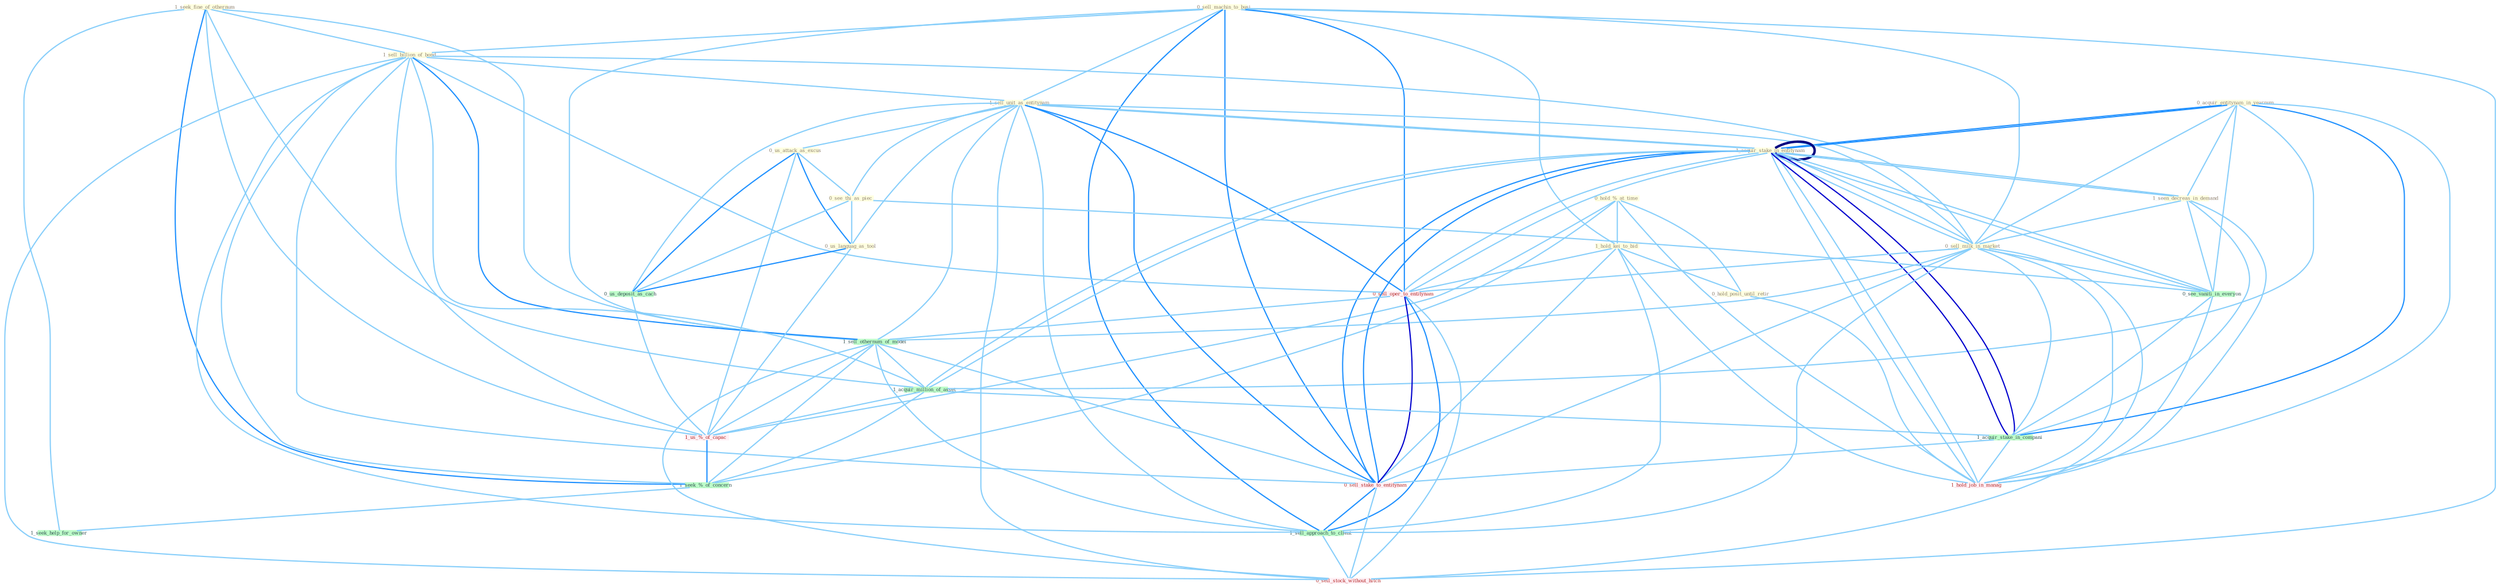 Graph G{ 
    node
    [shape=polygon,style=filled,width=.5,height=.06,color="#BDFCC9",fixedsize=true,fontsize=4,
    fontcolor="#2f4f4f"];
    {node
    [color="#ffffe0", fontcolor="#8b7d6b"] "1_seek_fine_of_othernum " "0_sell_machin_to_busi " "1_sell_billion_of_bond " "0_hold_%_at_time " "1_hold_kei_to_bid " "0_acquir_entitynam_in_yearnum " "1_sell_unit_as_entitynam " "1_acquir_stake_in_entitynam " "1_seen_decreas_in_demand " "0_sell_milk_in_market " "0_us_attack_as_excus " "0_hold_posit_until_retir " "0_see_thi_as_piec " "0_us_languag_as_tool "}
{node [color="#fff0f5", fontcolor="#b22222"] "0_sell_oper_to_entitynam " "0_sell_stake_to_entitynam " "1_us_%_of_capac " "1_hold_job_in_manag " "0_sell_stock_without_hitch "}
edge [color="#B0E2FF"];

	"1_seek_fine_of_othernum " -- "1_sell_billion_of_bond " [w="1", color="#87cefa" ];
	"1_seek_fine_of_othernum " -- "1_sell_othernum_of_model " [w="1", color="#87cefa" ];
	"1_seek_fine_of_othernum " -- "1_acquir_million_of_asset " [w="1", color="#87cefa" ];
	"1_seek_fine_of_othernum " -- "1_us_%_of_capac " [w="1", color="#87cefa" ];
	"1_seek_fine_of_othernum " -- "1_seek_%_of_concern " [w="2", color="#1e90ff" , len=0.8];
	"1_seek_fine_of_othernum " -- "1_seek_help_for_owner " [w="1", color="#87cefa" ];
	"0_sell_machin_to_busi " -- "1_sell_billion_of_bond " [w="1", color="#87cefa" ];
	"0_sell_machin_to_busi " -- "1_hold_kei_to_bid " [w="1", color="#87cefa" ];
	"0_sell_machin_to_busi " -- "1_sell_unit_as_entitynam " [w="1", color="#87cefa" ];
	"0_sell_machin_to_busi " -- "0_sell_milk_in_market " [w="1", color="#87cefa" ];
	"0_sell_machin_to_busi " -- "0_sell_oper_to_entitynam " [w="2", color="#1e90ff" , len=0.8];
	"0_sell_machin_to_busi " -- "1_sell_othernum_of_model " [w="1", color="#87cefa" ];
	"0_sell_machin_to_busi " -- "0_sell_stake_to_entitynam " [w="2", color="#1e90ff" , len=0.8];
	"0_sell_machin_to_busi " -- "1_sell_approach_to_client " [w="2", color="#1e90ff" , len=0.8];
	"0_sell_machin_to_busi " -- "0_sell_stock_without_hitch " [w="1", color="#87cefa" ];
	"1_sell_billion_of_bond " -- "1_sell_unit_as_entitynam " [w="1", color="#87cefa" ];
	"1_sell_billion_of_bond " -- "0_sell_milk_in_market " [w="1", color="#87cefa" ];
	"1_sell_billion_of_bond " -- "0_sell_oper_to_entitynam " [w="1", color="#87cefa" ];
	"1_sell_billion_of_bond " -- "1_sell_othernum_of_model " [w="2", color="#1e90ff" , len=0.8];
	"1_sell_billion_of_bond " -- "1_acquir_million_of_asset " [w="1", color="#87cefa" ];
	"1_sell_billion_of_bond " -- "0_sell_stake_to_entitynam " [w="1", color="#87cefa" ];
	"1_sell_billion_of_bond " -- "1_us_%_of_capac " [w="1", color="#87cefa" ];
	"1_sell_billion_of_bond " -- "1_sell_approach_to_client " [w="1", color="#87cefa" ];
	"1_sell_billion_of_bond " -- "0_sell_stock_without_hitch " [w="1", color="#87cefa" ];
	"1_sell_billion_of_bond " -- "1_seek_%_of_concern " [w="1", color="#87cefa" ];
	"0_hold_%_at_time " -- "1_hold_kei_to_bid " [w="1", color="#87cefa" ];
	"0_hold_%_at_time " -- "0_hold_posit_until_retir " [w="1", color="#87cefa" ];
	"0_hold_%_at_time " -- "1_us_%_of_capac " [w="1", color="#87cefa" ];
	"0_hold_%_at_time " -- "1_hold_job_in_manag " [w="1", color="#87cefa" ];
	"0_hold_%_at_time " -- "1_seek_%_of_concern " [w="1", color="#87cefa" ];
	"1_hold_kei_to_bid " -- "0_hold_posit_until_retir " [w="1", color="#87cefa" ];
	"1_hold_kei_to_bid " -- "0_sell_oper_to_entitynam " [w="1", color="#87cefa" ];
	"1_hold_kei_to_bid " -- "0_sell_stake_to_entitynam " [w="1", color="#87cefa" ];
	"1_hold_kei_to_bid " -- "1_sell_approach_to_client " [w="1", color="#87cefa" ];
	"1_hold_kei_to_bid " -- "1_hold_job_in_manag " [w="1", color="#87cefa" ];
	"0_acquir_entitynam_in_yearnum " -- "1_acquir_stake_in_entitynam " [w="2", color="#1e90ff" , len=0.8];
	"0_acquir_entitynam_in_yearnum " -- "1_seen_decreas_in_demand " [w="1", color="#87cefa" ];
	"0_acquir_entitynam_in_yearnum " -- "0_sell_milk_in_market " [w="1", color="#87cefa" ];
	"0_acquir_entitynam_in_yearnum " -- "0_see_vaniti_in_everyon " [w="1", color="#87cefa" ];
	"0_acquir_entitynam_in_yearnum " -- "1_acquir_million_of_asset " [w="1", color="#87cefa" ];
	"0_acquir_entitynam_in_yearnum " -- "1_acquir_stake_in_entitynam " [w="2", color="#1e90ff" , len=0.8];
	"0_acquir_entitynam_in_yearnum " -- "1_acquir_stake_in_compani " [w="2", color="#1e90ff" , len=0.8];
	"0_acquir_entitynam_in_yearnum " -- "1_hold_job_in_manag " [w="1", color="#87cefa" ];
	"1_sell_unit_as_entitynam " -- "1_acquir_stake_in_entitynam " [w="1", color="#87cefa" ];
	"1_sell_unit_as_entitynam " -- "0_sell_milk_in_market " [w="1", color="#87cefa" ];
	"1_sell_unit_as_entitynam " -- "0_us_attack_as_excus " [w="1", color="#87cefa" ];
	"1_sell_unit_as_entitynam " -- "0_see_thi_as_piec " [w="1", color="#87cefa" ];
	"1_sell_unit_as_entitynam " -- "0_us_languag_as_tool " [w="1", color="#87cefa" ];
	"1_sell_unit_as_entitynam " -- "0_sell_oper_to_entitynam " [w="2", color="#1e90ff" , len=0.8];
	"1_sell_unit_as_entitynam " -- "1_sell_othernum_of_model " [w="1", color="#87cefa" ];
	"1_sell_unit_as_entitynam " -- "0_us_deposit_as_cach " [w="1", color="#87cefa" ];
	"1_sell_unit_as_entitynam " -- "1_acquir_stake_in_entitynam " [w="1", color="#87cefa" ];
	"1_sell_unit_as_entitynam " -- "0_sell_stake_to_entitynam " [w="2", color="#1e90ff" , len=0.8];
	"1_sell_unit_as_entitynam " -- "1_sell_approach_to_client " [w="1", color="#87cefa" ];
	"1_sell_unit_as_entitynam " -- "0_sell_stock_without_hitch " [w="1", color="#87cefa" ];
	"1_acquir_stake_in_entitynam " -- "1_seen_decreas_in_demand " [w="1", color="#87cefa" ];
	"1_acquir_stake_in_entitynam " -- "0_sell_milk_in_market " [w="1", color="#87cefa" ];
	"1_acquir_stake_in_entitynam " -- "0_sell_oper_to_entitynam " [w="1", color="#87cefa" ];
	"1_acquir_stake_in_entitynam " -- "0_see_vaniti_in_everyon " [w="1", color="#87cefa" ];
	"1_acquir_stake_in_entitynam " -- "1_acquir_million_of_asset " [w="1", color="#87cefa" ];
	"1_acquir_stake_in_entitynam " -- "1_acquir_stake_in_entitynam " [w="4", style=bold, color="#000080", len=0.4];
	"1_acquir_stake_in_entitynam " -- "1_acquir_stake_in_compani " [w="3", color="#0000cd" , len=0.6];
	"1_acquir_stake_in_entitynam " -- "0_sell_stake_to_entitynam " [w="2", color="#1e90ff" , len=0.8];
	"1_acquir_stake_in_entitynam " -- "1_hold_job_in_manag " [w="1", color="#87cefa" ];
	"1_seen_decreas_in_demand " -- "0_sell_milk_in_market " [w="1", color="#87cefa" ];
	"1_seen_decreas_in_demand " -- "0_see_vaniti_in_everyon " [w="1", color="#87cefa" ];
	"1_seen_decreas_in_demand " -- "1_acquir_stake_in_entitynam " [w="1", color="#87cefa" ];
	"1_seen_decreas_in_demand " -- "1_acquir_stake_in_compani " [w="1", color="#87cefa" ];
	"1_seen_decreas_in_demand " -- "1_hold_job_in_manag " [w="1", color="#87cefa" ];
	"0_sell_milk_in_market " -- "0_sell_oper_to_entitynam " [w="1", color="#87cefa" ];
	"0_sell_milk_in_market " -- "1_sell_othernum_of_model " [w="1", color="#87cefa" ];
	"0_sell_milk_in_market " -- "0_see_vaniti_in_everyon " [w="1", color="#87cefa" ];
	"0_sell_milk_in_market " -- "1_acquir_stake_in_entitynam " [w="1", color="#87cefa" ];
	"0_sell_milk_in_market " -- "1_acquir_stake_in_compani " [w="1", color="#87cefa" ];
	"0_sell_milk_in_market " -- "0_sell_stake_to_entitynam " [w="1", color="#87cefa" ];
	"0_sell_milk_in_market " -- "1_sell_approach_to_client " [w="1", color="#87cefa" ];
	"0_sell_milk_in_market " -- "1_hold_job_in_manag " [w="1", color="#87cefa" ];
	"0_sell_milk_in_market " -- "0_sell_stock_without_hitch " [w="1", color="#87cefa" ];
	"0_us_attack_as_excus " -- "0_see_thi_as_piec " [w="1", color="#87cefa" ];
	"0_us_attack_as_excus " -- "0_us_languag_as_tool " [w="2", color="#1e90ff" , len=0.8];
	"0_us_attack_as_excus " -- "0_us_deposit_as_cach " [w="2", color="#1e90ff" , len=0.8];
	"0_us_attack_as_excus " -- "1_us_%_of_capac " [w="1", color="#87cefa" ];
	"0_hold_posit_until_retir " -- "1_hold_job_in_manag " [w="1", color="#87cefa" ];
	"0_see_thi_as_piec " -- "0_us_languag_as_tool " [w="1", color="#87cefa" ];
	"0_see_thi_as_piec " -- "0_see_vaniti_in_everyon " [w="1", color="#87cefa" ];
	"0_see_thi_as_piec " -- "0_us_deposit_as_cach " [w="1", color="#87cefa" ];
	"0_us_languag_as_tool " -- "0_us_deposit_as_cach " [w="2", color="#1e90ff" , len=0.8];
	"0_us_languag_as_tool " -- "1_us_%_of_capac " [w="1", color="#87cefa" ];
	"0_sell_oper_to_entitynam " -- "1_sell_othernum_of_model " [w="1", color="#87cefa" ];
	"0_sell_oper_to_entitynam " -- "1_acquir_stake_in_entitynam " [w="1", color="#87cefa" ];
	"0_sell_oper_to_entitynam " -- "0_sell_stake_to_entitynam " [w="3", color="#0000cd" , len=0.6];
	"0_sell_oper_to_entitynam " -- "1_sell_approach_to_client " [w="2", color="#1e90ff" , len=0.8];
	"0_sell_oper_to_entitynam " -- "0_sell_stock_without_hitch " [w="1", color="#87cefa" ];
	"1_sell_othernum_of_model " -- "1_acquir_million_of_asset " [w="1", color="#87cefa" ];
	"1_sell_othernum_of_model " -- "0_sell_stake_to_entitynam " [w="1", color="#87cefa" ];
	"1_sell_othernum_of_model " -- "1_us_%_of_capac " [w="1", color="#87cefa" ];
	"1_sell_othernum_of_model " -- "1_sell_approach_to_client " [w="1", color="#87cefa" ];
	"1_sell_othernum_of_model " -- "0_sell_stock_without_hitch " [w="1", color="#87cefa" ];
	"1_sell_othernum_of_model " -- "1_seek_%_of_concern " [w="1", color="#87cefa" ];
	"0_see_vaniti_in_everyon " -- "1_acquir_stake_in_entitynam " [w="1", color="#87cefa" ];
	"0_see_vaniti_in_everyon " -- "1_acquir_stake_in_compani " [w="1", color="#87cefa" ];
	"0_see_vaniti_in_everyon " -- "1_hold_job_in_manag " [w="1", color="#87cefa" ];
	"1_acquir_million_of_asset " -- "1_acquir_stake_in_entitynam " [w="1", color="#87cefa" ];
	"1_acquir_million_of_asset " -- "1_acquir_stake_in_compani " [w="1", color="#87cefa" ];
	"1_acquir_million_of_asset " -- "1_us_%_of_capac " [w="1", color="#87cefa" ];
	"1_acquir_million_of_asset " -- "1_seek_%_of_concern " [w="1", color="#87cefa" ];
	"0_us_deposit_as_cach " -- "1_us_%_of_capac " [w="1", color="#87cefa" ];
	"1_acquir_stake_in_entitynam " -- "1_acquir_stake_in_compani " [w="3", color="#0000cd" , len=0.6];
	"1_acquir_stake_in_entitynam " -- "0_sell_stake_to_entitynam " [w="2", color="#1e90ff" , len=0.8];
	"1_acquir_stake_in_entitynam " -- "1_hold_job_in_manag " [w="1", color="#87cefa" ];
	"1_acquir_stake_in_compani " -- "0_sell_stake_to_entitynam " [w="1", color="#87cefa" ];
	"1_acquir_stake_in_compani " -- "1_hold_job_in_manag " [w="1", color="#87cefa" ];
	"0_sell_stake_to_entitynam " -- "1_sell_approach_to_client " [w="2", color="#1e90ff" , len=0.8];
	"0_sell_stake_to_entitynam " -- "0_sell_stock_without_hitch " [w="1", color="#87cefa" ];
	"1_us_%_of_capac " -- "1_seek_%_of_concern " [w="2", color="#1e90ff" , len=0.8];
	"1_sell_approach_to_client " -- "0_sell_stock_without_hitch " [w="1", color="#87cefa" ];
	"1_seek_%_of_concern " -- "1_seek_help_for_owner " [w="1", color="#87cefa" ];
}